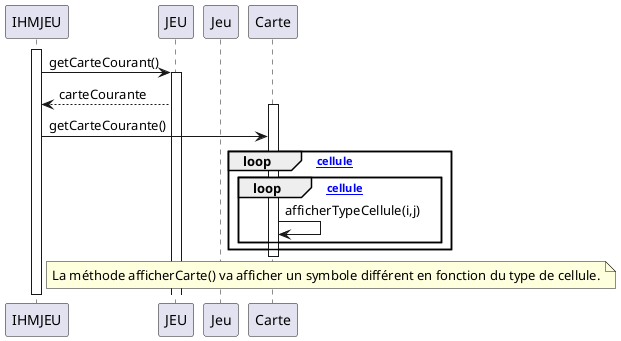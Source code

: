 @startuml 
activate IHMJEU
    IHMJEU->JEU : getCarteCourant() 
    activate JEU 
        IHMJEU<--JEU : carteCourante
        
    deactivate Jeu 

    activate Carte
    IHMJEU -> Carte: getCarteCourante()
    loop [largeur cellule]
		loop [longueur cellule]
			Carte -> Carte :afficherTypeCellule(i,j)
		end
	end
    deactivate Carte
        note right of IHMJEU
            La méthode afficherCarte() va afficher un symbole différent en fonction du type de cellule.
        end note
    deactivate IHMJEU

deactivate IHMJEU
@enduml
